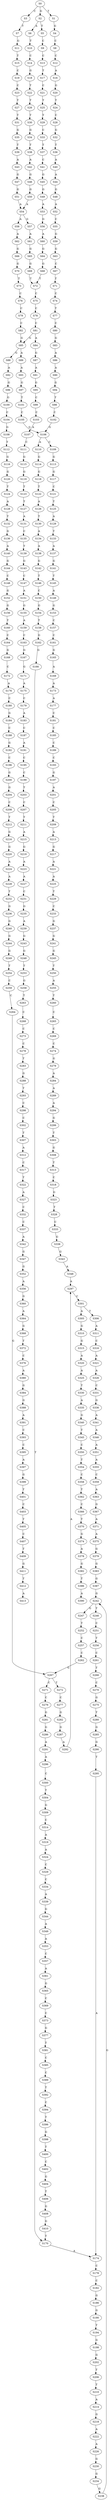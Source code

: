 strict digraph  {
	S0 -> S1 [ label = T ];
	S0 -> S2 [ label = G ];
	S0 -> S3 [ label = C ];
	S1 -> S4 [ label = G ];
	S2 -> S5 [ label = T ];
	S2 -> S6 [ label = A ];
	S3 -> S7 [ label = T ];
	S4 -> S8 [ label = C ];
	S5 -> S9 [ label = C ];
	S6 -> S10 [ label = T ];
	S7 -> S11 [ label = G ];
	S8 -> S12 [ label = C ];
	S9 -> S13 [ label = C ];
	S10 -> S14 [ label = C ];
	S11 -> S15 [ label = T ];
	S12 -> S16 [ label = A ];
	S13 -> S17 [ label = T ];
	S14 -> S18 [ label = G ];
	S15 -> S19 [ label = C ];
	S16 -> S20 [ label = G ];
	S17 -> S21 [ label = C ];
	S18 -> S22 [ label = T ];
	S19 -> S23 [ label = C ];
	S20 -> S24 [ label = T ];
	S21 -> S25 [ label = T ];
	S22 -> S26 [ label = T ];
	S23 -> S27 [ label = T ];
	S24 -> S28 [ label = C ];
	S25 -> S29 [ label = T ];
	S26 -> S30 [ label = T ];
	S27 -> S31 [ label = T ];
	S28 -> S32 [ label = G ];
	S29 -> S33 [ label = C ];
	S30 -> S34 [ label = G ];
	S31 -> S35 [ label = G ];
	S32 -> S36 [ label = T ];
	S33 -> S37 [ label = T ];
	S34 -> S38 [ label = T ];
	S35 -> S39 [ label = T ];
	S36 -> S40 [ label = A ];
	S37 -> S41 [ label = C ];
	S38 -> S42 [ label = A ];
	S39 -> S43 [ label = A ];
	S40 -> S44 [ label = A ];
	S41 -> S45 [ label = G ];
	S42 -> S46 [ label = G ];
	S43 -> S47 [ label = G ];
	S44 -> S48 [ label = G ];
	S45 -> S49 [ label = G ];
	S46 -> S50 [ label = G ];
	S47 -> S51 [ label = G ];
	S48 -> S52 [ label = A ];
	S49 -> S53 [ label = A ];
	S50 -> S54 [ label = A ];
	S51 -> S54 [ label = A ];
	S52 -> S55 [ label = C ];
	S53 -> S56 [ label = G ];
	S54 -> S57 [ label = G ];
	S54 -> S58 [ label = A ];
	S55 -> S59 [ label = G ];
	S56 -> S60 [ label = A ];
	S57 -> S61 [ label = A ];
	S58 -> S62 [ label = A ];
	S59 -> S63 [ label = G ];
	S60 -> S64 [ label = G ];
	S61 -> S65 [ label = G ];
	S62 -> S66 [ label = G ];
	S63 -> S67 [ label = C ];
	S64 -> S68 [ label = G ];
	S65 -> S69 [ label = G ];
	S66 -> S70 [ label = G ];
	S67 -> S71 [ label = T ];
	S68 -> S72 [ label = T ];
	S69 -> S72 [ label = T ];
	S70 -> S73 [ label = T ];
	S71 -> S74 [ label = C ];
	S72 -> S75 [ label = C ];
	S73 -> S76 [ label = C ];
	S74 -> S77 [ label = T ];
	S75 -> S78 [ label = C ];
	S76 -> S79 [ label = C ];
	S77 -> S80 [ label = C ];
	S78 -> S81 [ label = C ];
	S79 -> S82 [ label = C ];
	S80 -> S83 [ label = G ];
	S81 -> S84 [ label = A ];
	S81 -> S85 [ label = G ];
	S82 -> S85 [ label = G ];
	S83 -> S86 [ label = A ];
	S84 -> S87 [ label = G ];
	S85 -> S88 [ label = G ];
	S85 -> S89 [ label = A ];
	S86 -> S90 [ label = A ];
	S87 -> S91 [ label = A ];
	S88 -> S92 [ label = A ];
	S89 -> S93 [ label = A ];
	S90 -> S94 [ label = G ];
	S91 -> S95 [ label = G ];
	S92 -> S96 [ label = G ];
	S93 -> S97 [ label = G ];
	S94 -> S98 [ label = T ];
	S95 -> S99 [ label = C ];
	S96 -> S100 [ label = G ];
	S97 -> S101 [ label = T ];
	S98 -> S102 [ label = C ];
	S99 -> S103 [ label = C ];
	S100 -> S104 [ label = C ];
	S101 -> S105 [ label = C ];
	S102 -> S106 [ label = G ];
	S103 -> S107 [ label = A ];
	S104 -> S108 [ label = G ];
	S105 -> S106 [ label = G ];
	S106 -> S109 [ label = C ];
	S106 -> S110 [ label = A ];
	S107 -> S111 [ label = C ];
	S108 -> S112 [ label = T ];
	S109 -> S113 [ label = G ];
	S110 -> S114 [ label = G ];
	S111 -> S115 [ label = G ];
	S112 -> S116 [ label = G ];
	S113 -> S117 [ label = G ];
	S114 -> S118 [ label = G ];
	S115 -> S119 [ label = G ];
	S116 -> S120 [ label = G ];
	S117 -> S121 [ label = C ];
	S118 -> S122 [ label = T ];
	S119 -> S123 [ label = T ];
	S120 -> S124 [ label = T ];
	S121 -> S125 [ label = T ];
	S122 -> S126 [ label = A ];
	S123 -> S127 [ label = T ];
	S124 -> S128 [ label = A ];
	S125 -> S129 [ label = A ];
	S126 -> S130 [ label = T ];
	S127 -> S131 [ label = A ];
	S128 -> S132 [ label = T ];
	S129 -> S133 [ label = T ];
	S130 -> S134 [ label = A ];
	S131 -> S135 [ label = C ];
	S132 -> S136 [ label = G ];
	S133 -> S137 [ label = A ];
	S134 -> S138 [ label = A ];
	S135 -> S139 [ label = T ];
	S136 -> S140 [ label = A ];
	S137 -> S141 [ label = G ];
	S138 -> S142 [ label = G ];
	S139 -> S143 [ label = G ];
	S140 -> S144 [ label = G ];
	S141 -> S145 [ label = T ];
	S142 -> S146 [ label = T ];
	S143 -> S147 [ label = C ];
	S144 -> S148 [ label = C ];
	S145 -> S149 [ label = A ];
	S146 -> S150 [ label = C ];
	S147 -> S151 [ label = A ];
	S148 -> S152 [ label = G ];
	S149 -> S153 [ label = G ];
	S150 -> S154 [ label = G ];
	S151 -> S155 [ label = G ];
	S152 -> S156 [ label = G ];
	S153 -> S157 [ label = C ];
	S154 -> S158 [ label = T ];
	S155 -> S159 [ label = A ];
	S156 -> S160 [ label = T ];
	S157 -> S161 [ label = C ];
	S158 -> S162 [ label = G ];
	S159 -> S163 [ label = C ];
	S160 -> S164 [ label = C ];
	S161 -> S165 [ label = G ];
	S162 -> S166 [ label = G ];
	S163 -> S167 [ label = G ];
	S164 -> S168 [ label = G ];
	S165 -> S169 [ label = A ];
	S166 -> S170 [ label = T ];
	S167 -> S171 [ label = G ];
	S168 -> S172 [ label = C ];
	S169 -> S173 [ label = A ];
	S170 -> S174 [ label = A ];
	S171 -> S175 [ label = A ];
	S172 -> S176 [ label = A ];
	S173 -> S177 [ label = A ];
	S174 -> S178 [ label = C ];
	S175 -> S179 [ label = C ];
	S176 -> S180 [ label = C ];
	S177 -> S181 [ label = C ];
	S178 -> S182 [ label = C ];
	S179 -> S183 [ label = A ];
	S180 -> S184 [ label = G ];
	S181 -> S185 [ label = C ];
	S182 -> S186 [ label = G ];
	S183 -> S187 [ label = C ];
	S184 -> S188 [ label = C ];
	S185 -> S189 [ label = C ];
	S186 -> S190 [ label = G ];
	S187 -> S191 [ label = A ];
	S188 -> S192 [ label = G ];
	S189 -> S193 [ label = C ];
	S190 -> S194 [ label = T ];
	S191 -> S195 [ label = C ];
	S192 -> S196 [ label = C ];
	S193 -> S197 [ label = G ];
	S194 -> S198 [ label = G ];
	S195 -> S199 [ label = C ];
	S196 -> S200 [ label = G ];
	S197 -> S201 [ label = A ];
	S198 -> S202 [ label = G ];
	S199 -> S203 [ label = T ];
	S200 -> S204 [ label = G ];
	S201 -> S205 [ label = C ];
	S202 -> S206 [ label = T ];
	S203 -> S207 [ label = C ];
	S204 -> S208 [ label = C ];
	S205 -> S209 [ label = T ];
	S206 -> S210 [ label = T ];
	S207 -> S211 [ label = T ];
	S208 -> S212 [ label = T ];
	S209 -> S213 [ label = A ];
	S210 -> S214 [ label = A ];
	S211 -> S215 [ label = A ];
	S212 -> S216 [ label = G ];
	S213 -> S217 [ label = G ];
	S214 -> S218 [ label = G ];
	S215 -> S219 [ label = G ];
	S216 -> S220 [ label = G ];
	S217 -> S221 [ label = A ];
	S218 -> S222 [ label = A ];
	S219 -> S223 [ label = A ];
	S220 -> S224 [ label = A ];
	S221 -> S225 [ label = A ];
	S222 -> S226 [ label = A ];
	S223 -> S227 [ label = A ];
	S224 -> S228 [ label = A ];
	S225 -> S229 [ label = T ];
	S226 -> S230 [ label = G ];
	S227 -> S231 [ label = C ];
	S228 -> S232 [ label = T ];
	S229 -> S233 [ label = C ];
	S230 -> S234 [ label = G ];
	S231 -> S235 [ label = G ];
	S232 -> S236 [ label = G ];
	S233 -> S237 [ label = G ];
	S234 -> S238 [ label = G ];
	S235 -> S239 [ label = A ];
	S236 -> S240 [ label = G ];
	S237 -> S241 [ label = G ];
	S238 -> S242 [ label = G ];
	S239 -> S243 [ label = G ];
	S240 -> S244 [ label = G ];
	S241 -> S245 [ label = G ];
	S242 -> S246 [ label = T ];
	S242 -> S247 [ label = G ];
	S243 -> S248 [ label = G ];
	S244 -> S249 [ label = G ];
	S245 -> S250 [ label = T ];
	S246 -> S251 [ label = C ];
	S247 -> S252 [ label = T ];
	S248 -> S253 [ label = T ];
	S249 -> S254 [ label = T ];
	S250 -> S255 [ label = A ];
	S251 -> S256 [ label = T ];
	S252 -> S257 [ label = C ];
	S253 -> S258 [ label = G ];
	S254 -> S259 [ label = C ];
	S255 -> S260 [ label = T ];
	S256 -> S261 [ label = C ];
	S257 -> S262 [ label = C ];
	S258 -> S263 [ label = T ];
	S259 -> S264 [ label = C ];
	S260 -> S265 [ label = C ];
	S261 -> S266 [ label = T ];
	S262 -> S267 [ label = G ];
	S263 -> S268 [ label = C ];
	S264 -> S267 [ label = G ];
	S265 -> S269 [ label = C ];
	S266 -> S270 [ label = C ];
	S267 -> S271 [ label = C ];
	S267 -> S272 [ label = T ];
	S268 -> S273 [ label = C ];
	S269 -> S274 [ label = C ];
	S270 -> S275 [ label = G ];
	S271 -> S276 [ label = C ];
	S272 -> S277 [ label = C ];
	S273 -> S278 [ label = C ];
	S274 -> S279 [ label = G ];
	S275 -> S280 [ label = T ];
	S276 -> S281 [ label = G ];
	S277 -> S282 [ label = G ];
	S278 -> S283 [ label = T ];
	S279 -> S284 [ label = A ];
	S280 -> S285 [ label = G ];
	S281 -> S286 [ label = G ];
	S282 -> S287 [ label = G ];
	S283 -> S288 [ label = G ];
	S284 -> S289 [ label = A ];
	S285 -> S290 [ label = G ];
	S286 -> S291 [ label = A ];
	S287 -> S292 [ label = A ];
	S288 -> S293 [ label = T ];
	S289 -> S294 [ label = A ];
	S290 -> S295 [ label = T ];
	S291 -> S296 [ label = A ];
	S292 -> S297 [ label = A ];
	S293 -> S298 [ label = C ];
	S294 -> S299 [ label = G ];
	S295 -> S174 [ label = A ];
	S296 -> S300 [ label = C ];
	S297 -> S301 [ label = C ];
	S298 -> S302 [ label = C ];
	S299 -> S303 [ label = T ];
	S300 -> S304 [ label = T ];
	S301 -> S305 [ label = A ];
	S301 -> S306 [ label = T ];
	S302 -> S307 [ label = T ];
	S303 -> S308 [ label = G ];
	S304 -> S309 [ label = G ];
	S305 -> S310 [ label = G ];
	S306 -> S311 [ label = A ];
	S307 -> S312 [ label = A ];
	S308 -> S313 [ label = T ];
	S309 -> S314 [ label = C ];
	S310 -> S315 [ label = G ];
	S311 -> S316 [ label = C ];
	S312 -> S317 [ label = C ];
	S313 -> S318 [ label = C ];
	S314 -> S319 [ label = A ];
	S315 -> S320 [ label = A ];
	S316 -> S321 [ label = A ];
	S317 -> S322 [ label = T ];
	S318 -> S323 [ label = G ];
	S319 -> S324 [ label = A ];
	S320 -> S325 [ label = A ];
	S321 -> S326 [ label = A ];
	S322 -> S327 [ label = A ];
	S323 -> S328 [ label = T ];
	S324 -> S329 [ label = C ];
	S325 -> S330 [ label = T ];
	S326 -> S331 [ label = C ];
	S327 -> S332 [ label = C ];
	S328 -> S333 [ label = C ];
	S329 -> S334 [ label = C ];
	S330 -> S335 [ label = A ];
	S331 -> S336 [ label = G ];
	S332 -> S337 [ label = C ];
	S333 -> S338 [ label = G ];
	S334 -> S339 [ label = A ];
	S335 -> S340 [ label = G ];
	S336 -> S341 [ label = A ];
	S337 -> S342 [ label = A ];
	S338 -> S343 [ label = G ];
	S339 -> S344 [ label = G ];
	S340 -> S345 [ label = T ];
	S341 -> S346 [ label = A ];
	S342 -> S347 [ label = G ];
	S343 -> S348 [ label = A ];
	S344 -> S349 [ label = A ];
	S345 -> S350 [ label = C ];
	S346 -> S351 [ label = A ];
	S347 -> S352 [ label = G ];
	S348 -> S297 [ label = A ];
	S349 -> S353 [ label = A ];
	S350 -> S354 [ label = T ];
	S351 -> S355 [ label = A ];
	S352 -> S356 [ label = A ];
	S353 -> S357 [ label = C ];
	S354 -> S358 [ label = C ];
	S355 -> S359 [ label = C ];
	S356 -> S360 [ label = G ];
	S357 -> S361 [ label = A ];
	S358 -> S362 [ label = T ];
	S359 -> S363 [ label = A ];
	S360 -> S364 [ label = A ];
	S361 -> S365 [ label = G ];
	S362 -> S366 [ label = C ];
	S363 -> S367 [ label = G ];
	S364 -> S368 [ label = G ];
	S365 -> S369 [ label = C ];
	S366 -> S370 [ label = T ];
	S367 -> S371 [ label = A ];
	S368 -> S372 [ label = T ];
	S369 -> S373 [ label = C ];
	S370 -> S374 [ label = G ];
	S371 -> S375 [ label = A ];
	S372 -> S376 [ label = C ];
	S373 -> S377 [ label = G ];
	S374 -> S378 [ label = A ];
	S375 -> S379 [ label = G ];
	S376 -> S380 [ label = A ];
	S377 -> S381 [ label = T ];
	S378 -> S382 [ label = G ];
	S379 -> S383 [ label = G ];
	S380 -> S384 [ label = G ];
	S381 -> S385 [ label = C ];
	S382 -> S386 [ label = T ];
	S383 -> S387 [ label = G ];
	S384 -> S388 [ label = G ];
	S385 -> S389 [ label = C ];
	S386 -> S390 [ label = A ];
	S387 -> S242 [ label = G ];
	S388 -> S391 [ label = A ];
	S389 -> S392 [ label = T ];
	S391 -> S393 [ label = C ];
	S392 -> S394 [ label = C ];
	S393 -> S395 [ label = C ];
	S394 -> S396 [ label = T ];
	S395 -> S397 [ label = A ];
	S396 -> S398 [ label = G ];
	S397 -> S399 [ label = G ];
	S398 -> S400 [ label = T ];
	S399 -> S401 [ label = T ];
	S400 -> S402 [ label = C ];
	S401 -> S403 [ label = C ];
	S402 -> S404 [ label = G ];
	S403 -> S405 [ label = T ];
	S404 -> S406 [ label = T ];
	S405 -> S407 [ label = C ];
	S406 -> S408 [ label = G ];
	S407 -> S409 [ label = T ];
	S408 -> S410 [ label = G ];
	S409 -> S411 [ label = G ];
	S410 -> S170 [ label = T ];
	S411 -> S412 [ label = T ];
	S412 -> S413 [ label = A ];
}
